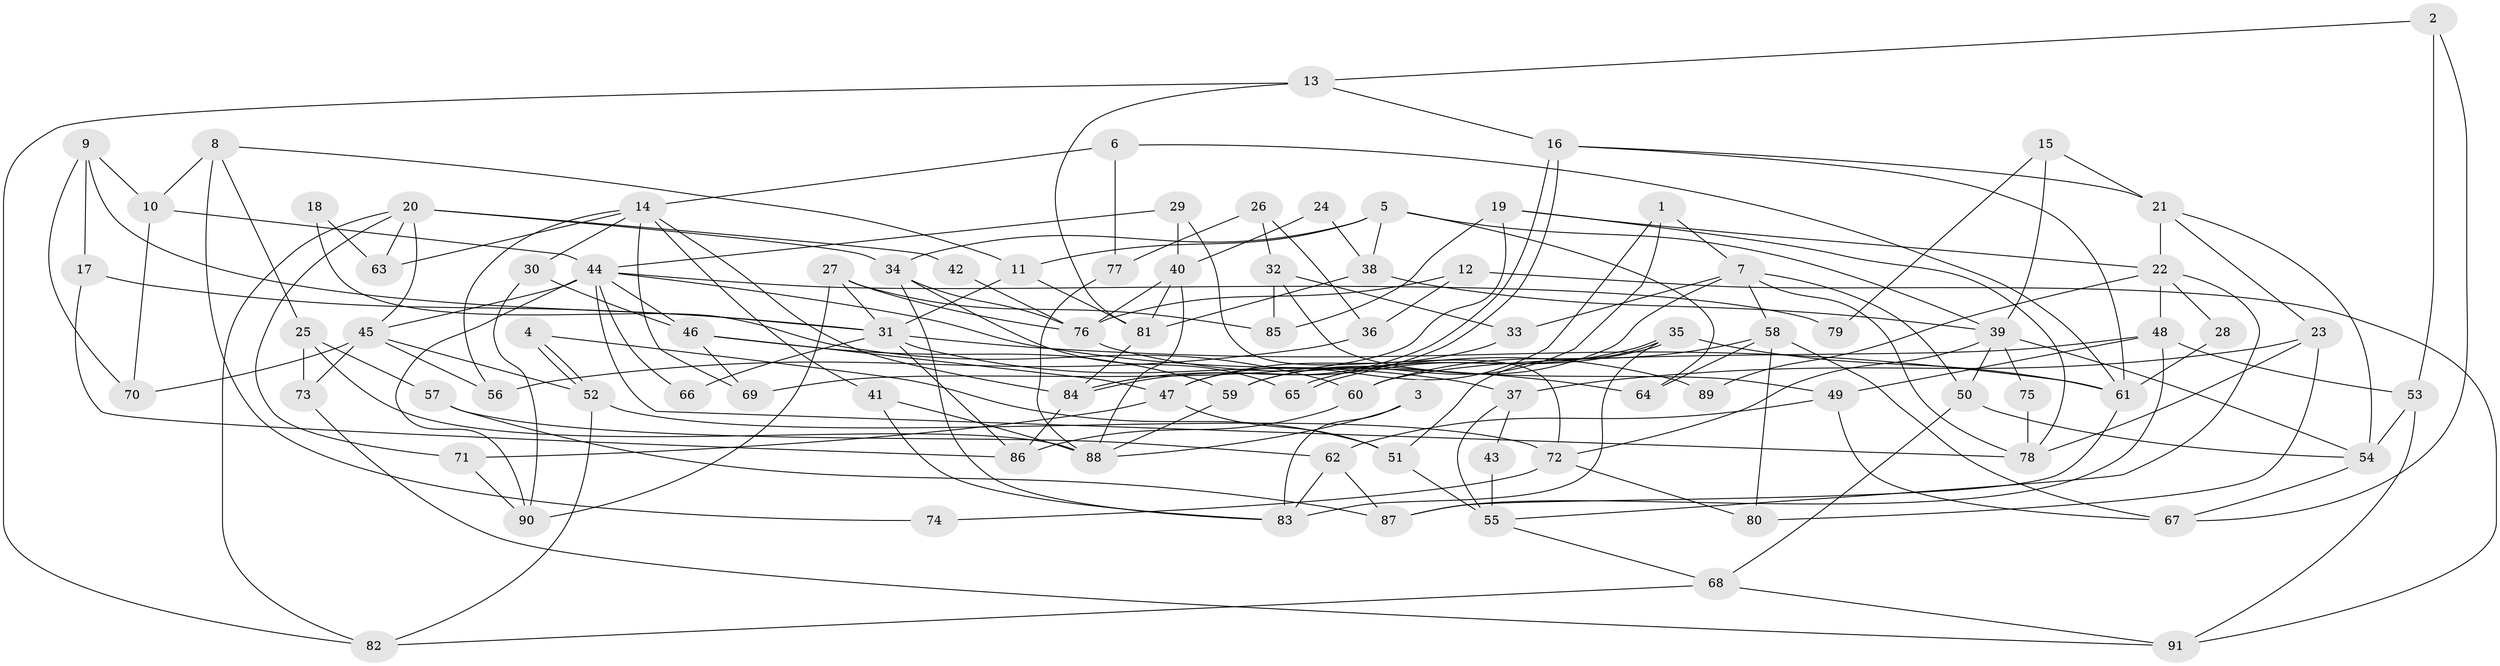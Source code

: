 // Generated by graph-tools (version 1.1) at 2025/26/03/09/25 03:26:15]
// undirected, 91 vertices, 182 edges
graph export_dot {
graph [start="1"]
  node [color=gray90,style=filled];
  1;
  2;
  3;
  4;
  5;
  6;
  7;
  8;
  9;
  10;
  11;
  12;
  13;
  14;
  15;
  16;
  17;
  18;
  19;
  20;
  21;
  22;
  23;
  24;
  25;
  26;
  27;
  28;
  29;
  30;
  31;
  32;
  33;
  34;
  35;
  36;
  37;
  38;
  39;
  40;
  41;
  42;
  43;
  44;
  45;
  46;
  47;
  48;
  49;
  50;
  51;
  52;
  53;
  54;
  55;
  56;
  57;
  58;
  59;
  60;
  61;
  62;
  63;
  64;
  65;
  66;
  67;
  68;
  69;
  70;
  71;
  72;
  73;
  74;
  75;
  76;
  77;
  78;
  79;
  80;
  81;
  82;
  83;
  84;
  85;
  86;
  87;
  88;
  89;
  90;
  91;
  1 -- 47;
  1 -- 59;
  1 -- 7;
  2 -- 13;
  2 -- 67;
  2 -- 53;
  3 -- 83;
  3 -- 88;
  4 -- 52;
  4 -- 52;
  4 -- 51;
  5 -- 38;
  5 -- 39;
  5 -- 11;
  5 -- 34;
  5 -- 64;
  6 -- 77;
  6 -- 61;
  6 -- 14;
  7 -- 50;
  7 -- 33;
  7 -- 58;
  7 -- 59;
  7 -- 78;
  8 -- 25;
  8 -- 11;
  8 -- 10;
  8 -- 74;
  9 -- 10;
  9 -- 31;
  9 -- 17;
  9 -- 70;
  10 -- 44;
  10 -- 70;
  11 -- 31;
  11 -- 81;
  12 -- 91;
  12 -- 76;
  12 -- 36;
  13 -- 81;
  13 -- 82;
  13 -- 16;
  14 -- 30;
  14 -- 41;
  14 -- 56;
  14 -- 63;
  14 -- 69;
  14 -- 84;
  15 -- 21;
  15 -- 39;
  15 -- 79;
  16 -- 84;
  16 -- 84;
  16 -- 21;
  16 -- 61;
  17 -- 31;
  17 -- 86;
  18 -- 63;
  18 -- 60;
  19 -- 22;
  19 -- 78;
  19 -- 69;
  19 -- 85;
  20 -- 34;
  20 -- 45;
  20 -- 42;
  20 -- 63;
  20 -- 71;
  20 -- 82;
  21 -- 54;
  21 -- 22;
  21 -- 23;
  22 -- 48;
  22 -- 28;
  22 -- 55;
  22 -- 89;
  23 -- 37;
  23 -- 78;
  23 -- 80;
  24 -- 38;
  24 -- 40;
  25 -- 57;
  25 -- 88;
  25 -- 73;
  26 -- 32;
  26 -- 36;
  26 -- 77;
  27 -- 31;
  27 -- 76;
  27 -- 85;
  27 -- 90;
  28 -- 61;
  29 -- 44;
  29 -- 72;
  29 -- 40;
  30 -- 46;
  30 -- 90;
  31 -- 86;
  31 -- 61;
  31 -- 37;
  31 -- 66;
  32 -- 85;
  32 -- 33;
  32 -- 49;
  33 -- 47;
  34 -- 83;
  34 -- 65;
  34 -- 76;
  35 -- 61;
  35 -- 65;
  35 -- 65;
  35 -- 51;
  35 -- 83;
  36 -- 56;
  37 -- 55;
  37 -- 43;
  38 -- 81;
  38 -- 39;
  39 -- 72;
  39 -- 54;
  39 -- 50;
  39 -- 75;
  40 -- 81;
  40 -- 76;
  40 -- 88;
  41 -- 88;
  41 -- 83;
  42 -- 76;
  43 -- 55;
  44 -- 78;
  44 -- 64;
  44 -- 45;
  44 -- 46;
  44 -- 66;
  44 -- 79;
  44 -- 90;
  45 -- 70;
  45 -- 52;
  45 -- 56;
  45 -- 73;
  46 -- 69;
  46 -- 47;
  46 -- 59;
  47 -- 71;
  47 -- 51;
  48 -- 53;
  48 -- 60;
  48 -- 49;
  48 -- 87;
  49 -- 62;
  49 -- 67;
  50 -- 68;
  50 -- 54;
  51 -- 55;
  52 -- 72;
  52 -- 82;
  53 -- 91;
  53 -- 54;
  54 -- 67;
  55 -- 68;
  57 -- 62;
  57 -- 87;
  58 -- 67;
  58 -- 60;
  58 -- 64;
  58 -- 80;
  59 -- 88;
  60 -- 86;
  61 -- 87;
  62 -- 83;
  62 -- 87;
  68 -- 82;
  68 -- 91;
  71 -- 90;
  72 -- 80;
  72 -- 74;
  73 -- 91;
  75 -- 78;
  76 -- 89;
  77 -- 88;
  81 -- 84;
  84 -- 86;
}
